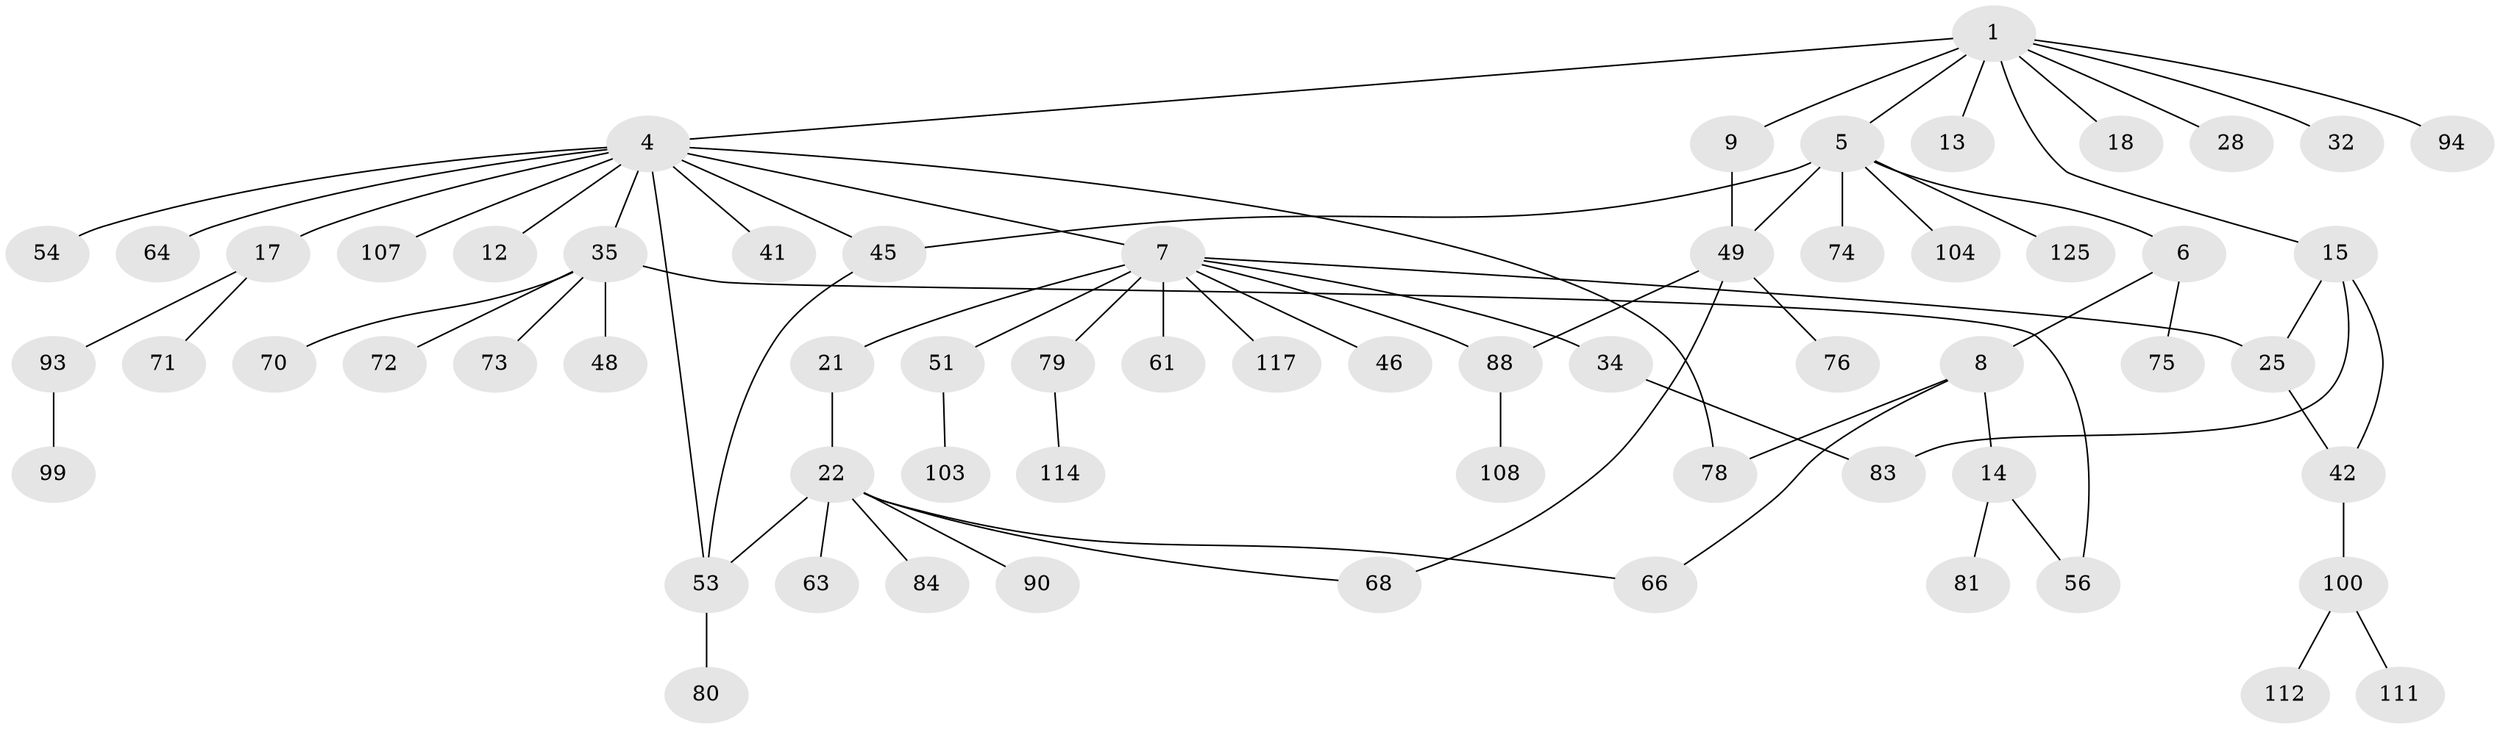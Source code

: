 // original degree distribution, {2: 0.2992125984251969, 9: 0.007874015748031496, 3: 0.11811023622047244, 6: 0.023622047244094488, 8: 0.007874015748031496, 4: 0.10236220472440945, 5: 0.03937007874015748, 1: 0.4015748031496063}
// Generated by graph-tools (version 1.1) at 2025/13/03/09/25 04:13:15]
// undirected, 63 vertices, 74 edges
graph export_dot {
graph [start="1"]
  node [color=gray90,style=filled];
  1 [super="+2"];
  4 [super="+11"];
  5 [super="+119+113+23+29+39"];
  6 [super="+60"];
  7 [super="+16+24+69"];
  8 [super="+36+31+10"];
  9 [super="+59"];
  12;
  13;
  14;
  15 [super="+121+20"];
  17 [super="+82"];
  18;
  21;
  22 [super="+27+26+30+43+40"];
  25 [super="+37+55"];
  28;
  32;
  34;
  35 [super="+38+92+44"];
  41 [super="+86"];
  42 [super="+95"];
  45 [super="+96"];
  46;
  48;
  49 [super="+50"];
  51 [super="+57"];
  53 [super="+62"];
  54;
  56 [super="+97"];
  61;
  63;
  64;
  66;
  68;
  70;
  71;
  72 [super="+77"];
  73;
  74 [super="+115+102"];
  75;
  76 [super="+85"];
  78 [super="+105"];
  79;
  80;
  81 [super="+87"];
  83;
  84;
  88;
  90 [super="+120"];
  93;
  94;
  99;
  100;
  103;
  104;
  107;
  108;
  111;
  112;
  114;
  117;
  125;
  1 -- 94;
  1 -- 32;
  1 -- 4;
  1 -- 5 [weight=2];
  1 -- 9;
  1 -- 13;
  1 -- 15;
  1 -- 18;
  1 -- 28;
  4 -- 7 [weight=2];
  4 -- 12;
  4 -- 17;
  4 -- 45;
  4 -- 64;
  4 -- 35 [weight=2];
  4 -- 41;
  4 -- 107;
  4 -- 78;
  4 -- 53;
  4 -- 54;
  5 -- 6;
  5 -- 45;
  5 -- 125;
  5 -- 74;
  5 -- 104;
  5 -- 49;
  6 -- 8;
  6 -- 75 [weight=2];
  7 -- 21;
  7 -- 34;
  7 -- 25;
  7 -- 117;
  7 -- 51;
  7 -- 61;
  7 -- 46;
  7 -- 88;
  7 -- 79;
  8 -- 66;
  8 -- 78;
  8 -- 14;
  9 -- 49;
  14 -- 56;
  14 -- 81;
  15 -- 42;
  15 -- 83;
  15 -- 25;
  17 -- 71;
  17 -- 93;
  21 -- 22;
  22 -- 90;
  22 -- 63;
  22 -- 66;
  22 -- 84;
  22 -- 68;
  22 -- 53;
  25 -- 42;
  34 -- 83;
  35 -- 48;
  35 -- 70;
  35 -- 56;
  35 -- 72;
  35 -- 73;
  42 -- 100;
  45 -- 53;
  49 -- 68;
  49 -- 76;
  49 -- 88;
  51 -- 103;
  53 -- 80;
  79 -- 114;
  88 -- 108;
  93 -- 99;
  100 -- 111;
  100 -- 112;
}
